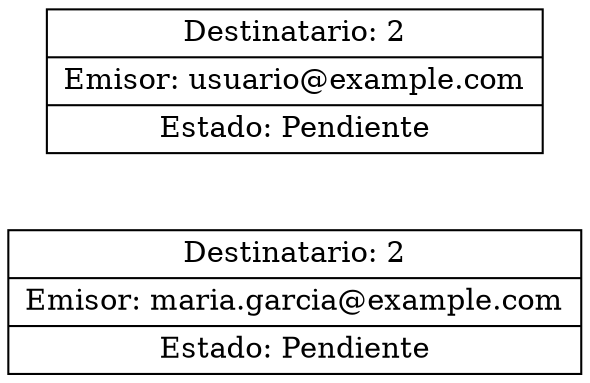digraph G {
rankdir=BT;
node [shape=record];
node0 [label="{Destinatario: 2 | Emisor: maria.garcia@example.com | Estado: Pendiente}"];
node1 [label="{Destinatario: 2 | Emisor: usuario@example.com | Estado: Pendiente}"];
node0 -> node1 [style=invis];
}
